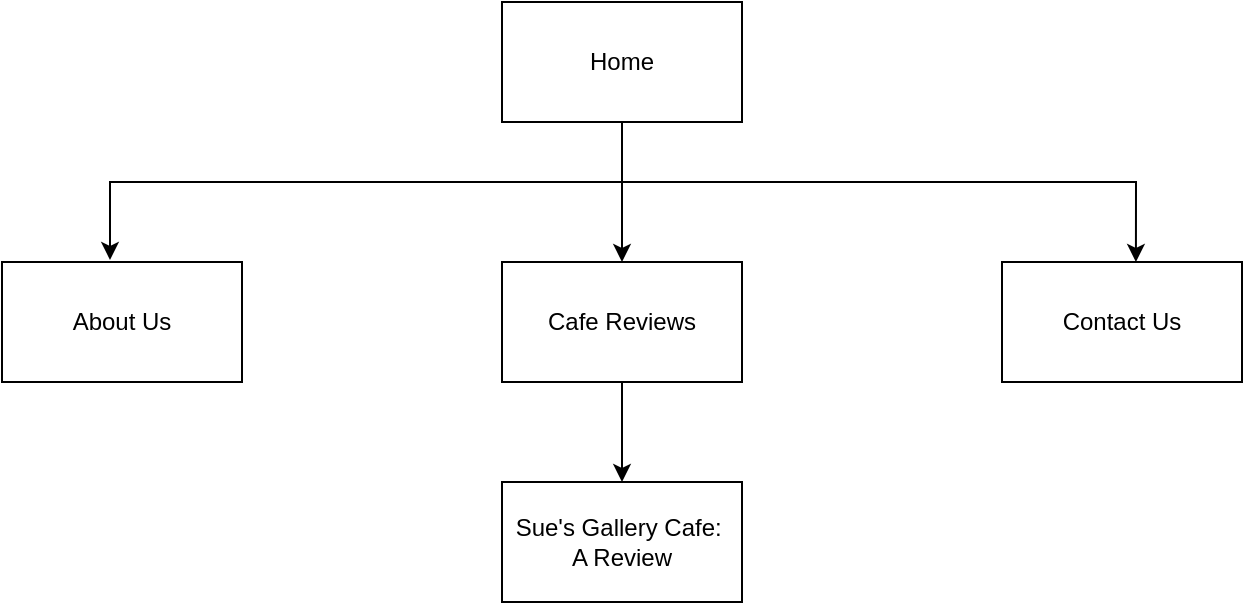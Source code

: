 <mxfile version="20.0.1" type="github">
  <diagram id="R2lEEEUBdFMjLlhIrx00" name="Page-1">
    <mxGraphModel dx="466" dy="684" grid="1" gridSize="10" guides="1" tooltips="1" connect="1" arrows="1" fold="1" page="1" pageScale="1" pageWidth="850" pageHeight="1100" math="0" shadow="0" extFonts="Permanent Marker^https://fonts.googleapis.com/css?family=Permanent+Marker">
      <root>
        <mxCell id="0" />
        <mxCell id="1" parent="0" />
        <mxCell id="0hlZXfyJcXa63XVc60s6-10" value="" style="edgeStyle=orthogonalEdgeStyle;rounded=0;orthogonalLoop=1;jettySize=auto;html=1;" parent="1" source="0hlZXfyJcXa63XVc60s6-2" target="0hlZXfyJcXa63XVc60s6-5" edge="1">
          <mxGeometry relative="1" as="geometry" />
        </mxCell>
        <mxCell id="0hlZXfyJcXa63XVc60s6-13" value="" style="edgeStyle=orthogonalEdgeStyle;rounded=0;orthogonalLoop=1;jettySize=auto;html=1;entryX=0.45;entryY=-0.017;entryDx=0;entryDy=0;entryPerimeter=0;" parent="1" source="0hlZXfyJcXa63XVc60s6-2" target="0hlZXfyJcXa63XVc60s6-3" edge="1">
          <mxGeometry relative="1" as="geometry">
            <mxPoint x="260" y="80" as="targetPoint" />
            <Array as="points">
              <mxPoint x="420" y="140" />
              <mxPoint x="164" y="140" />
            </Array>
          </mxGeometry>
        </mxCell>
        <mxCell id="0hlZXfyJcXa63XVc60s6-14" style="edgeStyle=orthogonalEdgeStyle;rounded=0;orthogonalLoop=1;jettySize=auto;html=1;entryX=0.558;entryY=0;entryDx=0;entryDy=0;entryPerimeter=0;" parent="1" target="0hlZXfyJcXa63XVc60s6-4" edge="1">
          <mxGeometry relative="1" as="geometry">
            <mxPoint x="680" y="80" as="targetPoint" />
            <mxPoint x="420" y="110" as="sourcePoint" />
            <Array as="points">
              <mxPoint x="420" y="140" />
              <mxPoint x="677" y="140" />
            </Array>
          </mxGeometry>
        </mxCell>
        <mxCell id="0hlZXfyJcXa63XVc60s6-2" value="Home" style="rounded=0;whiteSpace=wrap;html=1;strokeColor=default;fillColor=default;" parent="1" vertex="1">
          <mxGeometry x="360" y="50" width="120" height="60" as="geometry" />
        </mxCell>
        <mxCell id="0hlZXfyJcXa63XVc60s6-3" value="About Us" style="rounded=0;whiteSpace=wrap;html=1;strokeColor=default;fillColor=default;" parent="1" vertex="1">
          <mxGeometry x="110" y="180" width="120" height="60" as="geometry" />
        </mxCell>
        <mxCell id="0hlZXfyJcXa63XVc60s6-4" value="Contact Us" style="rounded=0;whiteSpace=wrap;html=1;strokeColor=default;fillColor=default;" parent="1" vertex="1">
          <mxGeometry x="610" y="180" width="120" height="60" as="geometry" />
        </mxCell>
        <mxCell id="0hlZXfyJcXa63XVc60s6-11" value="" style="edgeStyle=orthogonalEdgeStyle;rounded=0;orthogonalLoop=1;jettySize=auto;html=1;" parent="1" source="0hlZXfyJcXa63XVc60s6-5" target="0hlZXfyJcXa63XVc60s6-7" edge="1">
          <mxGeometry relative="1" as="geometry" />
        </mxCell>
        <mxCell id="0hlZXfyJcXa63XVc60s6-5" value="Cafe Reviews" style="rounded=0;whiteSpace=wrap;html=1;strokeColor=default;fillColor=default;" parent="1" vertex="1">
          <mxGeometry x="360" y="180" width="120" height="60" as="geometry" />
        </mxCell>
        <mxCell id="0hlZXfyJcXa63XVc60s6-7" value="Sue&#39;s Gallery Cafe:&amp;nbsp;&lt;br&gt;A Review" style="rounded=0;whiteSpace=wrap;html=1;strokeColor=default;fillColor=default;" parent="1" vertex="1">
          <mxGeometry x="360" y="290" width="120" height="60" as="geometry" />
        </mxCell>
      </root>
    </mxGraphModel>
  </diagram>
</mxfile>

